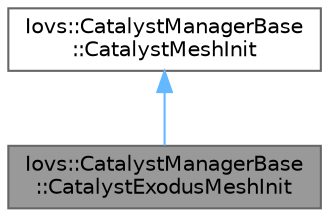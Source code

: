 digraph "Iovs::CatalystManagerBase::CatalystExodusMeshInit"
{
 // INTERACTIVE_SVG=YES
 // LATEX_PDF_SIZE
  bgcolor="transparent";
  edge [fontname=Helvetica,fontsize=10,labelfontname=Helvetica,labelfontsize=10];
  node [fontname=Helvetica,fontsize=10,shape=box,height=0.2,width=0.4];
  Node1 [id="Node000001",label="Iovs::CatalystManagerBase\l::CatalystExodusMeshInit",height=0.2,width=0.4,color="gray40", fillcolor="grey60", style="filled", fontcolor="black",tooltip=" "];
  Node2 -> Node1 [id="edge1_Node000001_Node000002",dir="back",color="steelblue1",style="solid",tooltip=" "];
  Node2 [id="Node000002",label="Iovs::CatalystManagerBase\l::CatalystMeshInit",height=0.2,width=0.4,color="gray40", fillcolor="white", style="filled",URL="$structIovs_1_1CatalystManagerBase_1_1CatalystMeshInit.html",tooltip=" "];
}
